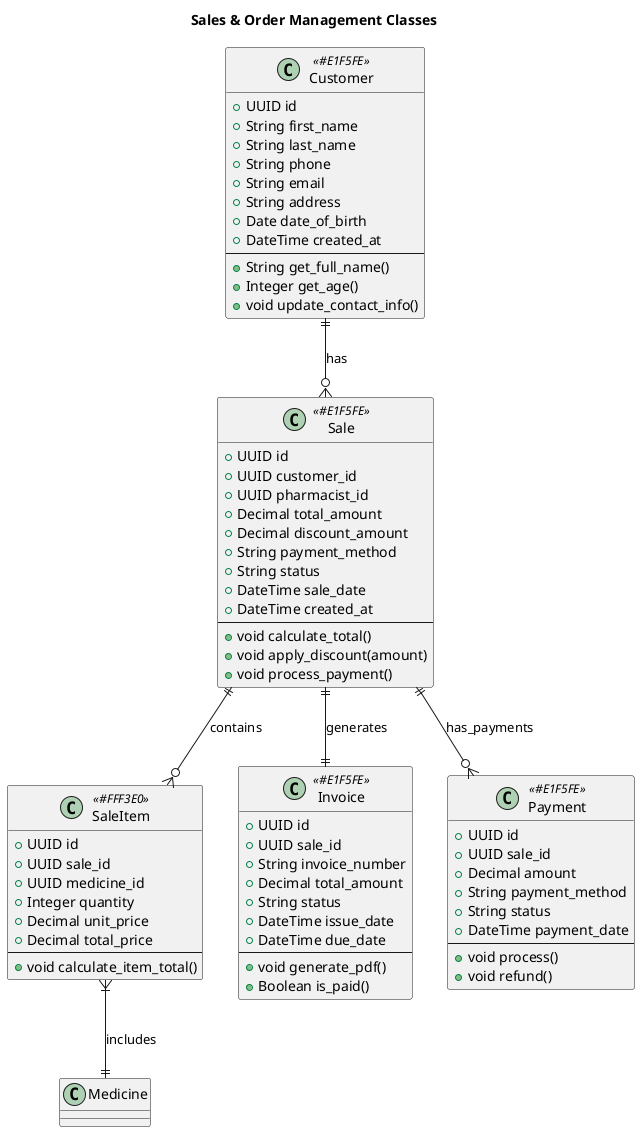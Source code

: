 @startuml Sales Domain Classes

title Sales & Order Management Classes

!define ENTITY_COLOR #E1F5FE
!define VALUE_COLOR #FFF3E0

class Customer <<ENTITY_COLOR>> {
  +UUID id
  +String first_name
  +String last_name
  +String phone
  +String email
  +String address
  +Date date_of_birth
  +DateTime created_at
  --
  +String get_full_name()
  +Integer get_age()
  +void update_contact_info()
}

class Sale <<ENTITY_COLOR>> {
  +UUID id
  +UUID customer_id
  +UUID pharmacist_id
  +Decimal total_amount
  +Decimal discount_amount
  +String payment_method
  +String status
  +DateTime sale_date
  +DateTime created_at
  --
  +void calculate_total()
  +void apply_discount(amount)
  +void process_payment()
}

class SaleItem <<VALUE_COLOR>> {
  +UUID id
  +UUID sale_id
  +UUID medicine_id
  +Integer quantity
  +Decimal unit_price
  +Decimal total_price
  --
  +void calculate_item_total()
}

class Invoice <<ENTITY_COLOR>> {
  +UUID id
  +UUID sale_id
  +String invoice_number
  +Decimal total_amount
  +String status
  +DateTime issue_date
  +DateTime due_date
  --
  +void generate_pdf()
  +Boolean is_paid()
}

class Payment <<ENTITY_COLOR>> {
  +UUID id
  +UUID sale_id
  +Decimal amount
  +String payment_method
  +String status
  +DateTime payment_date
  --
  +void process()
  +void refund()
}

' Relationships
Customer ||--o{ Sale : has
Sale ||--o{ SaleItem : contains
Sale ||--|| Invoice : generates
Sale ||--o{ Payment : has_payments
SaleItem }|--|| Medicine : includes

@enduml
